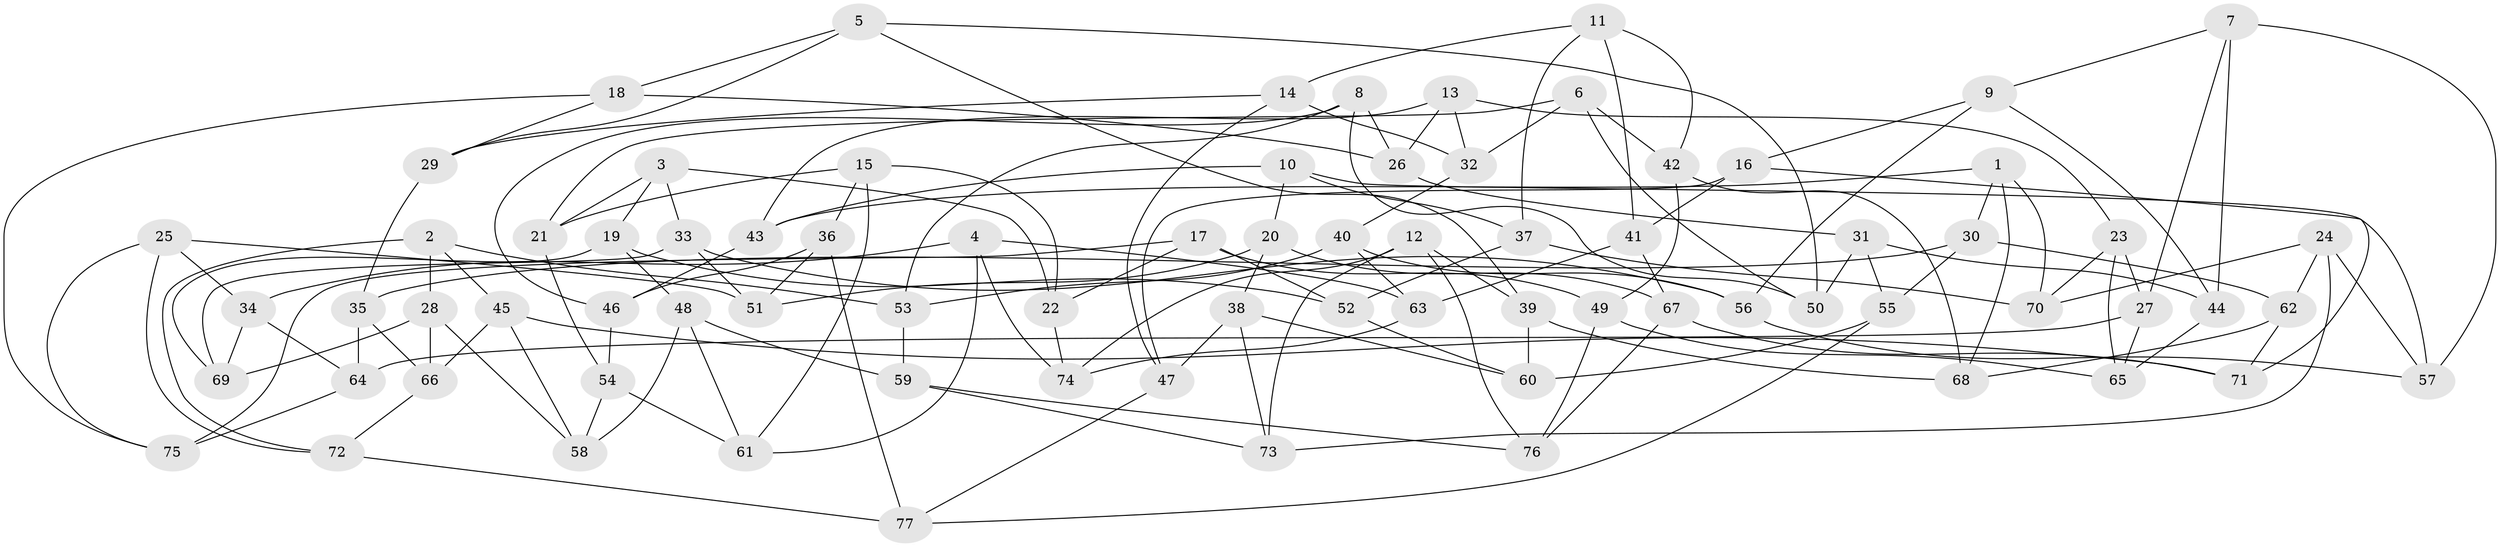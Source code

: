// coarse degree distribution, {6: 0.4375, 5: 0.16666666666666666, 4: 0.3541666666666667, 3: 0.041666666666666664}
// Generated by graph-tools (version 1.1) at 2025/24/03/03/25 07:24:30]
// undirected, 77 vertices, 154 edges
graph export_dot {
graph [start="1"]
  node [color=gray90,style=filled];
  1;
  2;
  3;
  4;
  5;
  6;
  7;
  8;
  9;
  10;
  11;
  12;
  13;
  14;
  15;
  16;
  17;
  18;
  19;
  20;
  21;
  22;
  23;
  24;
  25;
  26;
  27;
  28;
  29;
  30;
  31;
  32;
  33;
  34;
  35;
  36;
  37;
  38;
  39;
  40;
  41;
  42;
  43;
  44;
  45;
  46;
  47;
  48;
  49;
  50;
  51;
  52;
  53;
  54;
  55;
  56;
  57;
  58;
  59;
  60;
  61;
  62;
  63;
  64;
  65;
  66;
  67;
  68;
  69;
  70;
  71;
  72;
  73;
  74;
  75;
  76;
  77;
  1 -- 43;
  1 -- 68;
  1 -- 70;
  1 -- 30;
  2 -- 72;
  2 -- 45;
  2 -- 53;
  2 -- 28;
  3 -- 22;
  3 -- 19;
  3 -- 21;
  3 -- 33;
  4 -- 34;
  4 -- 63;
  4 -- 61;
  4 -- 74;
  5 -- 50;
  5 -- 29;
  5 -- 18;
  5 -- 39;
  6 -- 21;
  6 -- 50;
  6 -- 42;
  6 -- 32;
  7 -- 57;
  7 -- 27;
  7 -- 44;
  7 -- 9;
  8 -- 46;
  8 -- 26;
  8 -- 53;
  8 -- 50;
  9 -- 56;
  9 -- 44;
  9 -- 16;
  10 -- 43;
  10 -- 20;
  10 -- 57;
  10 -- 37;
  11 -- 14;
  11 -- 41;
  11 -- 42;
  11 -- 37;
  12 -- 73;
  12 -- 76;
  12 -- 39;
  12 -- 74;
  13 -- 23;
  13 -- 26;
  13 -- 43;
  13 -- 32;
  14 -- 29;
  14 -- 47;
  14 -- 32;
  15 -- 21;
  15 -- 36;
  15 -- 22;
  15 -- 61;
  16 -- 47;
  16 -- 41;
  16 -- 71;
  17 -- 75;
  17 -- 49;
  17 -- 22;
  17 -- 52;
  18 -- 29;
  18 -- 26;
  18 -- 75;
  19 -- 52;
  19 -- 69;
  19 -- 48;
  20 -- 38;
  20 -- 67;
  20 -- 51;
  21 -- 54;
  22 -- 74;
  23 -- 27;
  23 -- 65;
  23 -- 70;
  24 -- 70;
  24 -- 62;
  24 -- 73;
  24 -- 57;
  25 -- 75;
  25 -- 72;
  25 -- 51;
  25 -- 34;
  26 -- 31;
  27 -- 65;
  27 -- 64;
  28 -- 66;
  28 -- 69;
  28 -- 58;
  29 -- 35;
  30 -- 35;
  30 -- 62;
  30 -- 55;
  31 -- 55;
  31 -- 44;
  31 -- 50;
  32 -- 40;
  33 -- 69;
  33 -- 51;
  33 -- 56;
  34 -- 64;
  34 -- 69;
  35 -- 66;
  35 -- 64;
  36 -- 77;
  36 -- 51;
  36 -- 46;
  37 -- 70;
  37 -- 52;
  38 -- 60;
  38 -- 47;
  38 -- 73;
  39 -- 60;
  39 -- 68;
  40 -- 63;
  40 -- 56;
  40 -- 53;
  41 -- 67;
  41 -- 63;
  42 -- 68;
  42 -- 49;
  43 -- 46;
  44 -- 65;
  45 -- 66;
  45 -- 71;
  45 -- 58;
  46 -- 54;
  47 -- 77;
  48 -- 58;
  48 -- 61;
  48 -- 59;
  49 -- 76;
  49 -- 65;
  52 -- 60;
  53 -- 59;
  54 -- 58;
  54 -- 61;
  55 -- 77;
  55 -- 60;
  56 -- 57;
  59 -- 76;
  59 -- 73;
  62 -- 68;
  62 -- 71;
  63 -- 74;
  64 -- 75;
  66 -- 72;
  67 -- 71;
  67 -- 76;
  72 -- 77;
}
